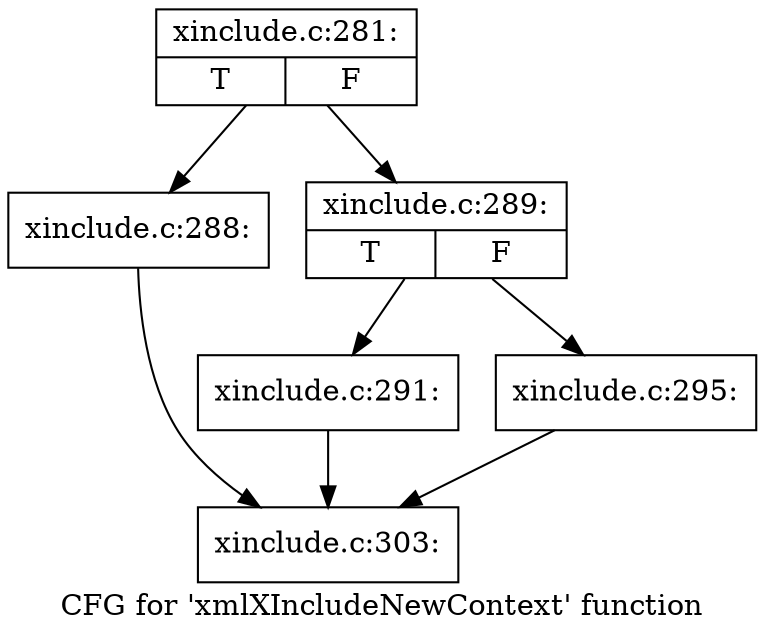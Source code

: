 digraph "CFG for 'xmlXIncludeNewContext' function" {
	label="CFG for 'xmlXIncludeNewContext' function";

	Node0x53d50b0 [shape=record,label="{xinclude.c:281:|{<s0>T|<s1>F}}"];
	Node0x53d50b0 -> Node0x53e7270;
	Node0x53d50b0 -> Node0x53e72c0;
	Node0x53e7270 [shape=record,label="{xinclude.c:288:}"];
	Node0x53e7270 -> Node0x5343140;
	Node0x53e72c0 [shape=record,label="{xinclude.c:289:|{<s0>T|<s1>F}}"];
	Node0x53e72c0 -> Node0x53e7fe0;
	Node0x53e72c0 -> Node0x53e8030;
	Node0x53e7fe0 [shape=record,label="{xinclude.c:291:}"];
	Node0x53e7fe0 -> Node0x5343140;
	Node0x53e8030 [shape=record,label="{xinclude.c:295:}"];
	Node0x53e8030 -> Node0x5343140;
	Node0x5343140 [shape=record,label="{xinclude.c:303:}"];
}
